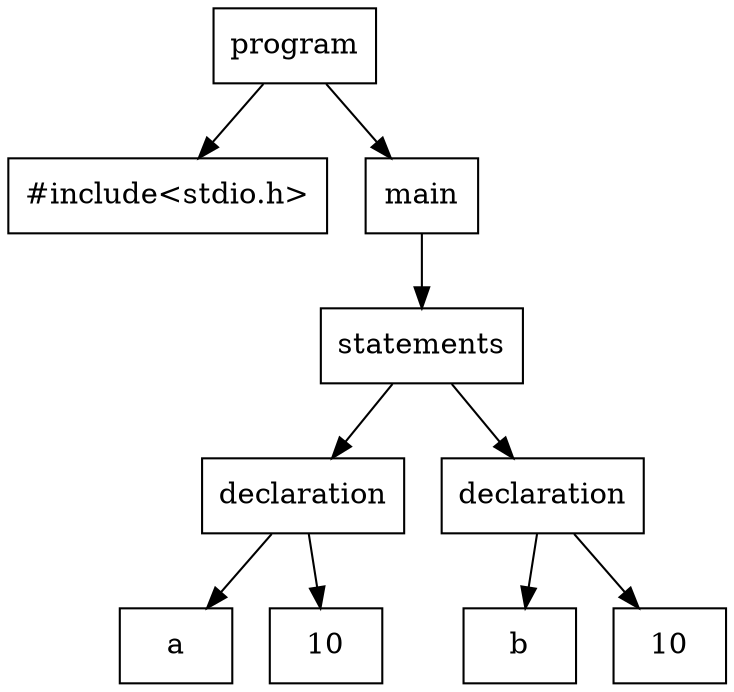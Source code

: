 digraph ParseTree {
  node [shape=box];
  "0x589387d16930" [label="program"];
  "0x589387d16930" -> "0x589387d16570";
  "0x589387d16570" [label="#include<stdio.h>"];
  "0x589387d16930" -> "0x589387d168f0";
  "0x589387d168f0" [label="main"];
  "0x589387d168f0" -> "0x589387d168b0";
  "0x589387d168b0" [label="statements"];
  "0x589387d168b0" -> "0x589387d16750";
  "0x589387d16750" [label="declaration"];
  "0x589387d16750" -> "0x589387d16710";
  "0x589387d16710" [label="a"];
  "0x589387d16750" -> "0x589387d166d0";
  "0x589387d166d0" [label="10"];
  "0x589387d168b0" -> "0x589387d16870";
  "0x589387d16870" [label="declaration"];
  "0x589387d16870" -> "0x589387d16830";
  "0x589387d16830" [label="b"];
  "0x589387d16870" -> "0x589387d167f0";
  "0x589387d167f0" [label="10"];
}
